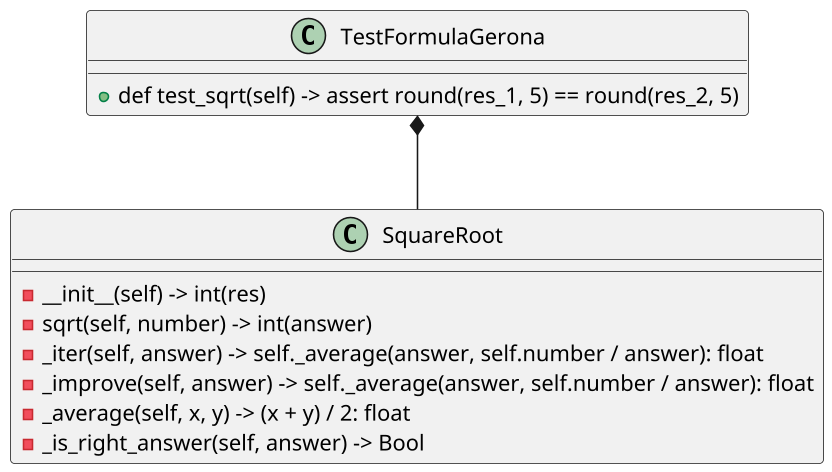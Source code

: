 @startuml

skinparam dpi 150

class SquareRoot{
-__init__(self) -> int(res)
-sqrt(self, number) -> int(answer)
-_iter(self, answer) -> self._average(answer, self.number / answer): float
-_improve(self, answer) -> self._average(answer, self.number / answer): float
-_average(self, x, y) -> (x + y) / 2: float
-_is_right_answer(self, answer) -> Bool
}

class TestFormulaGerona{
+def test_sqrt(self) -> assert round(res_1, 5) == round(res_2, 5)
}

TestFormulaGerona *-- SquareRoot

@enduml